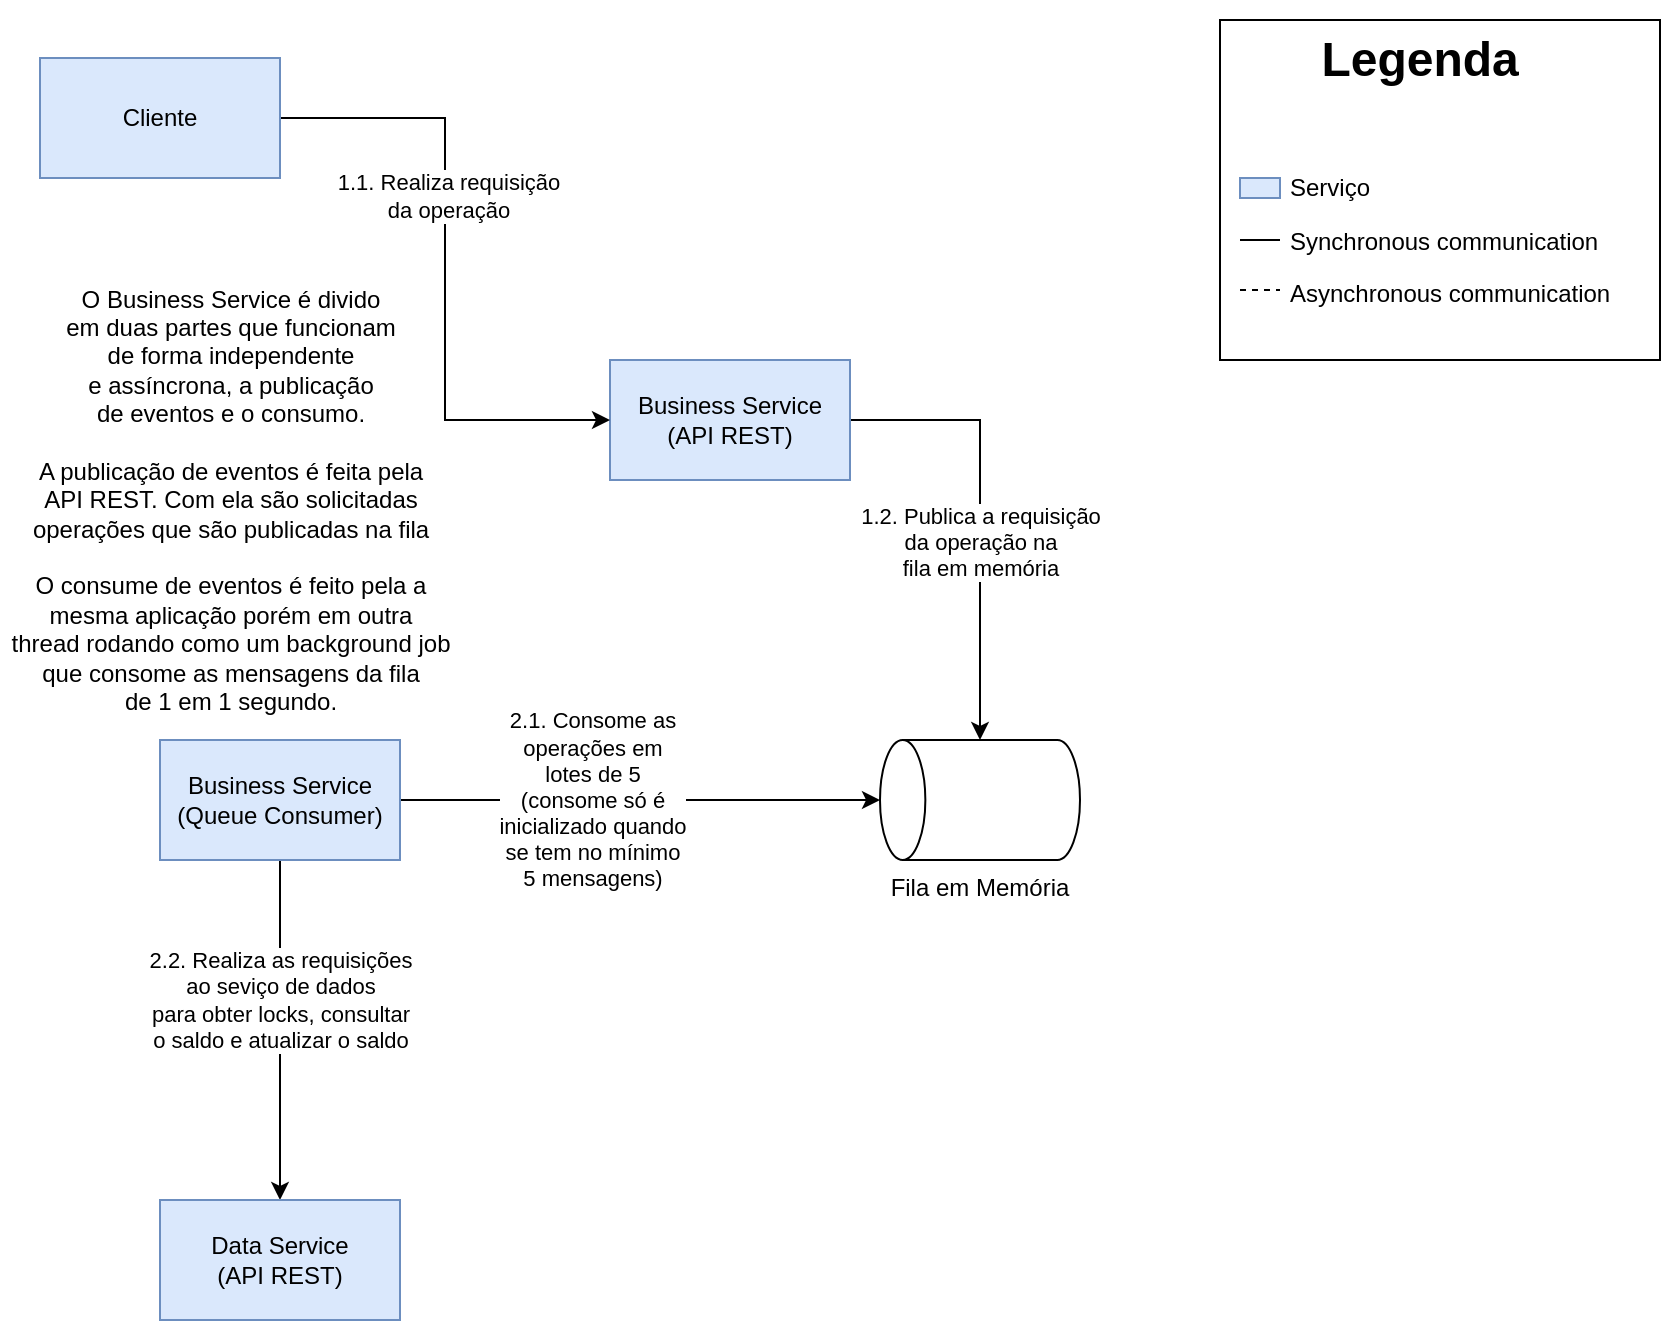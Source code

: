 <mxfile version="14.5.1" type="device" pages="5"><diagram id="gnNyah7D-q-ELYnymhDM" name="ServidorDeNegocio"><mxGraphModel dx="1422" dy="842" grid="1" gridSize="10" guides="1" tooltips="1" connect="1" arrows="1" fold="1" page="1" pageScale="1" pageWidth="850" pageHeight="1100" math="0" shadow="0"><root><mxCell id="0"/><mxCell id="1" parent="0"/><mxCell id="08qGWcn8zzRtLOGlDzQx-1" value="&lt;h1 style=&quot;text-align: center&quot;&gt;Legenda&lt;/h1&gt;&lt;p&gt;&lt;br&gt;&lt;/p&gt;&lt;p&gt;&amp;nbsp; &amp;nbsp; &amp;nbsp; &amp;nbsp; &amp;nbsp;Serviço&lt;/p&gt;&lt;p&gt;&amp;nbsp; &amp;nbsp; &amp;nbsp; &amp;nbsp; &amp;nbsp;Synchronous communication&lt;/p&gt;&lt;p&gt;&amp;nbsp; &amp;nbsp; &amp;nbsp; &amp;nbsp; &amp;nbsp;Asynchronous communication&lt;/p&gt;" style="text;html=1;fillColor=none;spacing=5;spacingTop=-20;whiteSpace=wrap;overflow=hidden;rounded=0;strokeColor=#000000;" vertex="1" parent="1"><mxGeometry x="610" y="30" width="220" height="170" as="geometry"/></mxCell><mxCell id="08qGWcn8zzRtLOGlDzQx-2" value="" style="rounded=0;whiteSpace=wrap;html=1;fillColor=#dae8fc;strokeColor=#6c8ebf;" vertex="1" parent="1"><mxGeometry x="620" y="109" width="20" height="10" as="geometry"/></mxCell><mxCell id="08qGWcn8zzRtLOGlDzQx-5" value="" style="endArrow=none;html=1;" edge="1" parent="1"><mxGeometry width="50" height="50" relative="1" as="geometry"><mxPoint x="620" y="140" as="sourcePoint"/><mxPoint x="640" y="140" as="targetPoint"/></mxGeometry></mxCell><mxCell id="08qGWcn8zzRtLOGlDzQx-6" value="" style="endArrow=none;html=1;dashed=1;" edge="1" parent="1"><mxGeometry width="50" height="50" relative="1" as="geometry"><mxPoint x="620" y="165" as="sourcePoint"/><mxPoint x="640" y="165" as="targetPoint"/></mxGeometry></mxCell><mxCell id="08qGWcn8zzRtLOGlDzQx-19" style="edgeStyle=orthogonalEdgeStyle;rounded=0;orthogonalLoop=1;jettySize=auto;html=1;" edge="1" parent="1" source="08qGWcn8zzRtLOGlDzQx-13" target="08qGWcn8zzRtLOGlDzQx-18"><mxGeometry relative="1" as="geometry"/></mxCell><mxCell id="08qGWcn8zzRtLOGlDzQx-25" value="1.2. Publica a requisição&lt;br&gt;da operação na&lt;br&gt;fila em memória" style="edgeLabel;html=1;align=center;verticalAlign=middle;resizable=0;points=[];" vertex="1" connectable="0" parent="08qGWcn8zzRtLOGlDzQx-19"><mxGeometry x="-0.134" y="-1" relative="1" as="geometry"><mxPoint x="0.97" y="27.76" as="offset"/></mxGeometry></mxCell><mxCell id="08qGWcn8zzRtLOGlDzQx-13" value="Business Service&lt;br&gt;(API REST)" style="rounded=0;whiteSpace=wrap;html=1;fillColor=#dae8fc;strokeColor=#6c8ebf;" vertex="1" parent="1"><mxGeometry x="305" y="200" width="120" height="60" as="geometry"/></mxCell><mxCell id="08qGWcn8zzRtLOGlDzQx-21" style="edgeStyle=orthogonalEdgeStyle;rounded=0;orthogonalLoop=1;jettySize=auto;html=1;entryX=0.5;entryY=0;entryDx=0;entryDy=0;entryPerimeter=0;" edge="1" parent="1" source="08qGWcn8zzRtLOGlDzQx-14" target="08qGWcn8zzRtLOGlDzQx-18"><mxGeometry relative="1" as="geometry"/></mxCell><mxCell id="08qGWcn8zzRtLOGlDzQx-26" value="2.1. Consome as&lt;br&gt;operações em&lt;br&gt;lotes de 5&lt;br&gt;(consome só é&lt;br&gt;inicializado quando&lt;br&gt;se tem no mínimo&lt;br&gt;5 mensagens)" style="edgeLabel;html=1;align=center;verticalAlign=middle;resizable=0;points=[];" vertex="1" connectable="0" parent="08qGWcn8zzRtLOGlDzQx-21"><mxGeometry x="-0.202" relative="1" as="geometry"><mxPoint as="offset"/></mxGeometry></mxCell><mxCell id="08qGWcn8zzRtLOGlDzQx-28" style="edgeStyle=orthogonalEdgeStyle;rounded=0;orthogonalLoop=1;jettySize=auto;html=1;" edge="1" parent="1" source="08qGWcn8zzRtLOGlDzQx-14" target="08qGWcn8zzRtLOGlDzQx-27"><mxGeometry relative="1" as="geometry"><Array as="points"><mxPoint x="140" y="530"/><mxPoint x="140" y="530"/></Array></mxGeometry></mxCell><mxCell id="08qGWcn8zzRtLOGlDzQx-29" value="2.2. Realiza as requisições&lt;br&gt;ao seviço de dados&lt;br&gt;para obter locks, consultar&lt;br&gt;o saldo e atualizar o saldo" style="edgeLabel;html=1;align=center;verticalAlign=middle;resizable=0;points=[];" vertex="1" connectable="0" parent="08qGWcn8zzRtLOGlDzQx-28"><mxGeometry x="-0.18" relative="1" as="geometry"><mxPoint as="offset"/></mxGeometry></mxCell><mxCell id="08qGWcn8zzRtLOGlDzQx-14" value="Business Service&lt;br&gt;(Queue Consumer)" style="rounded=0;whiteSpace=wrap;html=1;fillColor=#dae8fc;strokeColor=#6c8ebf;" vertex="1" parent="1"><mxGeometry x="80" y="390" width="120" height="60" as="geometry"/></mxCell><mxCell id="08qGWcn8zzRtLOGlDzQx-18" value="Fila em Memória" style="shape=cylinder3;whiteSpace=wrap;html=1;boundedLbl=1;backgroundOutline=1;size=11.341;rotation=0;labelPosition=center;verticalLabelPosition=bottom;align=center;verticalAlign=top;textDirection=ltr;horizontal=1;direction=north;" vertex="1" parent="1"><mxGeometry x="440" y="390" width="100" height="60" as="geometry"/></mxCell><mxCell id="08qGWcn8zzRtLOGlDzQx-23" style="edgeStyle=orthogonalEdgeStyle;rounded=0;orthogonalLoop=1;jettySize=auto;html=1;entryX=0;entryY=0.5;entryDx=0;entryDy=0;" edge="1" parent="1" source="08qGWcn8zzRtLOGlDzQx-22" target="08qGWcn8zzRtLOGlDzQx-13"><mxGeometry relative="1" as="geometry"/></mxCell><mxCell id="08qGWcn8zzRtLOGlDzQx-24" value="1.1. Realiza requisição&lt;br&gt;da operação" style="edgeLabel;html=1;align=center;verticalAlign=middle;resizable=0;points=[];" vertex="1" connectable="0" parent="08qGWcn8zzRtLOGlDzQx-23"><mxGeometry x="-0.233" y="1" relative="1" as="geometry"><mxPoint as="offset"/></mxGeometry></mxCell><mxCell id="08qGWcn8zzRtLOGlDzQx-22" value="Cliente" style="rounded=0;whiteSpace=wrap;html=1;fillColor=#dae8fc;strokeColor=#6c8ebf;" vertex="1" parent="1"><mxGeometry x="20" y="49" width="120" height="60" as="geometry"/></mxCell><mxCell id="08qGWcn8zzRtLOGlDzQx-27" value="Data Service&lt;br&gt;(API REST)" style="rounded=0;whiteSpace=wrap;html=1;fillColor=#dae8fc;strokeColor=#6c8ebf;" vertex="1" parent="1"><mxGeometry x="80" y="620" width="120" height="60" as="geometry"/></mxCell><mxCell id="08qGWcn8zzRtLOGlDzQx-31" value="O Business Service é divido&lt;br&gt;em duas partes que funcionam&lt;br&gt;de forma independente&lt;br&gt;e assíncrona, a publicação&lt;br&gt;de eventos e o consumo.&lt;br&gt;&lt;br&gt;A publicação de eventos é feita pela&lt;br&gt;API REST. Com ela são solicitadas&lt;br&gt;operações que são publicadas na fila&lt;br&gt;&lt;br&gt;O consume de eventos é feito pela a&lt;br&gt;mesma aplicação porém em outra&lt;br&gt;thread rodando como um background job&lt;br&gt;que consome as mensagens da fila&lt;br&gt;de 1 em 1 segundo." style="text;html=1;align=center;verticalAlign=middle;resizable=0;points=[];autosize=1;" vertex="1" parent="1"><mxGeometry y="160" width="230" height="220" as="geometry"/></mxCell></root></mxGraphModel></diagram><diagram id="-fK1ZQMGYgLlD1EOK5il" name="ServidorDeNegocio-ConsultaDeSaldo"><mxGraphModel dx="981" dy="581" grid="1" gridSize="10" guides="1" tooltips="1" connect="1" arrows="1" fold="1" page="1" pageScale="1" pageWidth="850" pageHeight="1100" math="0" shadow="0"><root><mxCell id="uoqC7HPjuXQGRR8dS-UY-0"/><mxCell id="uoqC7HPjuXQGRR8dS-UY-1" parent="uoqC7HPjuXQGRR8dS-UY-0"/><mxCell id="Wa3JWvsBv0hSAhroTbBe-0" value="&lt;h1 style=&quot;text-align: center&quot;&gt;Legenda&lt;/h1&gt;&lt;p&gt;&lt;br&gt;&lt;/p&gt;&lt;p&gt;&amp;nbsp; &amp;nbsp; &amp;nbsp; &amp;nbsp; &amp;nbsp;Serviço&lt;/p&gt;&lt;p&gt;&amp;nbsp; &amp;nbsp; &amp;nbsp; &amp;nbsp; &amp;nbsp;Synchronous communication&lt;/p&gt;&lt;p&gt;&amp;nbsp; &amp;nbsp; &amp;nbsp; &amp;nbsp; &amp;nbsp;Asynchronous communication&lt;/p&gt;" style="text;html=1;fillColor=none;spacing=5;spacingTop=-20;whiteSpace=wrap;overflow=hidden;rounded=0;strokeColor=#000000;" vertex="1" parent="uoqC7HPjuXQGRR8dS-UY-1"><mxGeometry x="530" y="370" width="220" height="170" as="geometry"/></mxCell><mxCell id="Wa3JWvsBv0hSAhroTbBe-1" value="" style="rounded=0;whiteSpace=wrap;html=1;fillColor=#dae8fc;strokeColor=#6c8ebf;" vertex="1" parent="uoqC7HPjuXQGRR8dS-UY-1"><mxGeometry x="540" y="449" width="20" height="10" as="geometry"/></mxCell><mxCell id="Wa3JWvsBv0hSAhroTbBe-2" value="" style="endArrow=none;html=1;" edge="1" parent="uoqC7HPjuXQGRR8dS-UY-1"><mxGeometry width="50" height="50" relative="1" as="geometry"><mxPoint x="540" y="480" as="sourcePoint"/><mxPoint x="560" y="480" as="targetPoint"/></mxGeometry></mxCell><mxCell id="Wa3JWvsBv0hSAhroTbBe-3" value="" style="endArrow=none;html=1;dashed=1;" edge="1" parent="uoqC7HPjuXQGRR8dS-UY-1"><mxGeometry width="50" height="50" relative="1" as="geometry"><mxPoint x="540" y="505" as="sourcePoint"/><mxPoint x="560" y="505" as="targetPoint"/></mxGeometry></mxCell><mxCell id="Wa3JWvsBv0hSAhroTbBe-18" style="edgeStyle=orthogonalEdgeStyle;rounded=0;orthogonalLoop=1;jettySize=auto;html=1;" edge="1" parent="uoqC7HPjuXQGRR8dS-UY-1" source="Wa3JWvsBv0hSAhroTbBe-6" target="Wa3JWvsBv0hSAhroTbBe-16"><mxGeometry relative="1" as="geometry"/></mxCell><mxCell id="Wa3JWvsBv0hSAhroTbBe-19" value="1.2 Realiza uma requisição&lt;br&gt;para consultar o saldo&lt;br&gt;no servidor de dados" style="edgeLabel;html=1;align=center;verticalAlign=middle;resizable=0;points=[];" vertex="1" connectable="0" parent="Wa3JWvsBv0hSAhroTbBe-18"><mxGeometry x="-0.34" y="3" relative="1" as="geometry"><mxPoint x="-3" y="14" as="offset"/></mxGeometry></mxCell><mxCell id="Wa3JWvsBv0hSAhroTbBe-6" value="Business Service&lt;br&gt;(API REST)" style="rounded=0;whiteSpace=wrap;html=1;fillColor=#dae8fc;strokeColor=#6c8ebf;" vertex="1" parent="uoqC7HPjuXQGRR8dS-UY-1"><mxGeometry x="190" y="561" width="120" height="60" as="geometry"/></mxCell><mxCell id="Wa3JWvsBv0hSAhroTbBe-13" style="edgeStyle=orthogonalEdgeStyle;rounded=0;orthogonalLoop=1;jettySize=auto;html=1;entryX=0.5;entryY=0;entryDx=0;entryDy=0;" edge="1" parent="uoqC7HPjuXQGRR8dS-UY-1" source="Wa3JWvsBv0hSAhroTbBe-15" target="Wa3JWvsBv0hSAhroTbBe-6"><mxGeometry relative="1" as="geometry"/></mxCell><mxCell id="Wa3JWvsBv0hSAhroTbBe-14" value="1.1. Realiza requisição&lt;br&gt;da operação" style="edgeLabel;html=1;align=center;verticalAlign=middle;resizable=0;points=[];" vertex="1" connectable="0" parent="Wa3JWvsBv0hSAhroTbBe-13"><mxGeometry x="-0.233" y="1" relative="1" as="geometry"><mxPoint as="offset"/></mxGeometry></mxCell><mxCell id="Wa3JWvsBv0hSAhroTbBe-15" value="Cliente" style="rounded=0;whiteSpace=wrap;html=1;fillColor=#dae8fc;strokeColor=#6c8ebf;" vertex="1" parent="uoqC7HPjuXQGRR8dS-UY-1"><mxGeometry x="190" y="389" width="120" height="60" as="geometry"/></mxCell><mxCell id="Wa3JWvsBv0hSAhroTbBe-16" value="Data Service&lt;br&gt;(API REST)" style="rounded=0;whiteSpace=wrap;html=1;fillColor=#dae8fc;strokeColor=#6c8ebf;" vertex="1" parent="uoqC7HPjuXQGRR8dS-UY-1"><mxGeometry x="190" y="731" width="120" height="60" as="geometry"/></mxCell></root></mxGraphModel></diagram><diagram id="HmUs2aOmXZNG_sOORiv_" name="ServidorDeNegocio-Deposito"><mxGraphModel dx="1422" dy="842" grid="1" gridSize="10" guides="1" tooltips="1" connect="1" arrows="1" fold="1" page="1" pageScale="1" pageWidth="850" pageHeight="1100" math="0" shadow="0"><root><mxCell id="LlZsPvCs_kgEcLi4xLOd-0"/><mxCell id="LlZsPvCs_kgEcLi4xLOd-1" parent="LlZsPvCs_kgEcLi4xLOd-0"/><mxCell id="LlZsPvCs_kgEcLi4xLOd-2" value="&lt;h1 style=&quot;text-align: center&quot;&gt;Legenda&lt;/h1&gt;&lt;p&gt;&lt;br&gt;&lt;/p&gt;&lt;p&gt;&amp;nbsp; &amp;nbsp; &amp;nbsp; &amp;nbsp; &amp;nbsp;Serviço&lt;/p&gt;&lt;p&gt;&amp;nbsp; &amp;nbsp; &amp;nbsp; &amp;nbsp; &amp;nbsp;Synchronous communication&lt;/p&gt;&lt;p&gt;&amp;nbsp; &amp;nbsp; &amp;nbsp; &amp;nbsp; &amp;nbsp;Asynchronous communication&lt;/p&gt;" style="text;html=1;fillColor=none;spacing=5;spacingTop=-20;whiteSpace=wrap;overflow=hidden;rounded=0;strokeColor=#000000;" vertex="1" parent="LlZsPvCs_kgEcLi4xLOd-1"><mxGeometry x="610" y="30" width="220" height="170" as="geometry"/></mxCell><mxCell id="LlZsPvCs_kgEcLi4xLOd-3" value="" style="rounded=0;whiteSpace=wrap;html=1;fillColor=#dae8fc;strokeColor=#6c8ebf;" vertex="1" parent="LlZsPvCs_kgEcLi4xLOd-1"><mxGeometry x="620" y="109" width="20" height="10" as="geometry"/></mxCell><mxCell id="LlZsPvCs_kgEcLi4xLOd-4" value="" style="endArrow=none;html=1;" edge="1" parent="LlZsPvCs_kgEcLi4xLOd-1"><mxGeometry width="50" height="50" relative="1" as="geometry"><mxPoint x="620" y="140" as="sourcePoint"/><mxPoint x="640" y="140" as="targetPoint"/></mxGeometry></mxCell><mxCell id="LlZsPvCs_kgEcLi4xLOd-5" value="" style="endArrow=none;html=1;dashed=1;" edge="1" parent="LlZsPvCs_kgEcLi4xLOd-1"><mxGeometry width="50" height="50" relative="1" as="geometry"><mxPoint x="620" y="165" as="sourcePoint"/><mxPoint x="640" y="165" as="targetPoint"/></mxGeometry></mxCell><mxCell id="LlZsPvCs_kgEcLi4xLOd-6" style="edgeStyle=orthogonalEdgeStyle;rounded=0;orthogonalLoop=1;jettySize=auto;html=1;" edge="1" parent="LlZsPvCs_kgEcLi4xLOd-1" source="LlZsPvCs_kgEcLi4xLOd-8" target="LlZsPvCs_kgEcLi4xLOd-14"><mxGeometry relative="1" as="geometry"/></mxCell><mxCell id="LlZsPvCs_kgEcLi4xLOd-7" value="1.2. Publica a requisição&lt;br&gt;de depósito na&lt;br&gt;fila em memória" style="edgeLabel;html=1;align=center;verticalAlign=middle;resizable=0;points=[];" vertex="1" connectable="0" parent="LlZsPvCs_kgEcLi4xLOd-6"><mxGeometry x="-0.134" y="-1" relative="1" as="geometry"><mxPoint x="0.97" y="27.76" as="offset"/></mxGeometry></mxCell><mxCell id="LlZsPvCs_kgEcLi4xLOd-8" value="Business Service&lt;br&gt;(API REST)" style="rounded=0;whiteSpace=wrap;html=1;fillColor=#dae8fc;strokeColor=#6c8ebf;" vertex="1" parent="LlZsPvCs_kgEcLi4xLOd-1"><mxGeometry x="305" y="200" width="120" height="60" as="geometry"/></mxCell><mxCell id="LlZsPvCs_kgEcLi4xLOd-9" style="edgeStyle=orthogonalEdgeStyle;rounded=0;orthogonalLoop=1;jettySize=auto;html=1;entryX=0.5;entryY=0;entryDx=0;entryDy=0;entryPerimeter=0;" edge="1" parent="LlZsPvCs_kgEcLi4xLOd-1" source="LlZsPvCs_kgEcLi4xLOd-13" target="LlZsPvCs_kgEcLi4xLOd-14"><mxGeometry relative="1" as="geometry"/></mxCell><mxCell id="LlZsPvCs_kgEcLi4xLOd-10" value="2.1. Consome a operação&lt;br&gt;de depósito" style="edgeLabel;html=1;align=center;verticalAlign=middle;resizable=0;points=[];" vertex="1" connectable="0" parent="LlZsPvCs_kgEcLi4xLOd-9"><mxGeometry x="-0.202" relative="1" as="geometry"><mxPoint x="24.17" as="offset"/></mxGeometry></mxCell><mxCell id="LlZsPvCs_kgEcLi4xLOd-11" style="edgeStyle=orthogonalEdgeStyle;rounded=0;orthogonalLoop=1;jettySize=auto;html=1;" edge="1" parent="LlZsPvCs_kgEcLi4xLOd-1" source="LlZsPvCs_kgEcLi4xLOd-13" target="LlZsPvCs_kgEcLi4xLOd-18"><mxGeometry relative="1" as="geometry"><Array as="points"><mxPoint x="140" y="530"/><mxPoint x="140" y="530"/></Array></mxGeometry></mxCell><mxCell id="LlZsPvCs_kgEcLi4xLOd-12" value="2.2. Obtém o lock da conta" style="edgeLabel;html=1;align=center;verticalAlign=middle;resizable=0;points=[];" vertex="1" connectable="0" parent="LlZsPvCs_kgEcLi4xLOd-11"><mxGeometry x="-0.18" relative="1" as="geometry"><mxPoint y="-20" as="offset"/></mxGeometry></mxCell><mxCell id="LlZsPvCs_kgEcLi4xLOd-13" value="Business Service&lt;br&gt;(Queue Consumer)" style="rounded=0;whiteSpace=wrap;html=1;fillColor=#dae8fc;strokeColor=#6c8ebf;" vertex="1" parent="LlZsPvCs_kgEcLi4xLOd-1"><mxGeometry x="80" y="390" width="120" height="60" as="geometry"/></mxCell><mxCell id="LlZsPvCs_kgEcLi4xLOd-14" value="Fila em Memória" style="shape=cylinder3;whiteSpace=wrap;html=1;boundedLbl=1;backgroundOutline=1;size=11.341;rotation=0;labelPosition=center;verticalLabelPosition=bottom;align=center;verticalAlign=top;textDirection=ltr;horizontal=1;direction=north;" vertex="1" parent="LlZsPvCs_kgEcLi4xLOd-1"><mxGeometry x="440" y="390" width="100" height="60" as="geometry"/></mxCell><mxCell id="LlZsPvCs_kgEcLi4xLOd-15" style="edgeStyle=orthogonalEdgeStyle;rounded=0;orthogonalLoop=1;jettySize=auto;html=1;entryX=0.5;entryY=0;entryDx=0;entryDy=0;" edge="1" parent="LlZsPvCs_kgEcLi4xLOd-1" source="LlZsPvCs_kgEcLi4xLOd-17" target="LlZsPvCs_kgEcLi4xLOd-8"><mxGeometry relative="1" as="geometry"/></mxCell><mxCell id="LlZsPvCs_kgEcLi4xLOd-16" value="1.1. Realiza requisição&lt;br&gt;de depósito" style="edgeLabel;html=1;align=center;verticalAlign=middle;resizable=0;points=[];" vertex="1" connectable="0" parent="LlZsPvCs_kgEcLi4xLOd-15"><mxGeometry x="-0.233" y="1" relative="1" as="geometry"><mxPoint as="offset"/></mxGeometry></mxCell><mxCell id="LlZsPvCs_kgEcLi4xLOd-17" value="Cliente" style="rounded=0;whiteSpace=wrap;html=1;fillColor=#dae8fc;strokeColor=#6c8ebf;" vertex="1" parent="LlZsPvCs_kgEcLi4xLOd-1"><mxGeometry x="305" y="20" width="120" height="60" as="geometry"/></mxCell><mxCell id="LlZsPvCs_kgEcLi4xLOd-18" value="Data Service&lt;br&gt;(API REST)" style="rounded=0;whiteSpace=wrap;html=1;fillColor=#dae8fc;strokeColor=#6c8ebf;" vertex="1" parent="LlZsPvCs_kgEcLi4xLOd-1"><mxGeometry x="80" y="620" width="120" height="60" as="geometry"/></mxCell><mxCell id="LlZsPvCs_kgEcLi4xLOd-19" value="2.3. Atualiza o saldo" style="edgeLabel;html=1;align=center;verticalAlign=middle;resizable=0;points=[];" vertex="1" connectable="0" parent="LlZsPvCs_kgEcLi4xLOd-1"><mxGeometry x="140" y="540" as="geometry"/></mxCell><mxCell id="LlZsPvCs_kgEcLi4xLOd-20" value="2.4. Libera o lock da conta" style="edgeLabel;html=1;align=center;verticalAlign=middle;resizable=0;points=[];" vertex="1" connectable="0" parent="LlZsPvCs_kgEcLi4xLOd-1"><mxGeometry x="140" y="570" as="geometry"/></mxCell></root></mxGraphModel></diagram><diagram id="WiP1U_ia8c5eBv0l7Q9d" name="ServidorDeNegocio-Saque"><mxGraphModel dx="1422" dy="842" grid="1" gridSize="10" guides="1" tooltips="1" connect="1" arrows="1" fold="1" page="1" pageScale="1" pageWidth="850" pageHeight="1100" math="0" shadow="0"><root><mxCell id="Liaqg0aPGxPwotgiJN9R-0"/><mxCell id="Liaqg0aPGxPwotgiJN9R-1" parent="Liaqg0aPGxPwotgiJN9R-0"/><mxCell id="Liaqg0aPGxPwotgiJN9R-2" value="&lt;h1 style=&quot;text-align: center&quot;&gt;Legenda&lt;/h1&gt;&lt;p&gt;&lt;br&gt;&lt;/p&gt;&lt;p&gt;&amp;nbsp; &amp;nbsp; &amp;nbsp; &amp;nbsp; &amp;nbsp;Serviço&lt;/p&gt;&lt;p&gt;&amp;nbsp; &amp;nbsp; &amp;nbsp; &amp;nbsp; &amp;nbsp;Synchronous communication&lt;/p&gt;&lt;p&gt;&amp;nbsp; &amp;nbsp; &amp;nbsp; &amp;nbsp; &amp;nbsp;Asynchronous communication&lt;/p&gt;" style="text;html=1;fillColor=none;spacing=5;spacingTop=-20;whiteSpace=wrap;overflow=hidden;rounded=0;strokeColor=#000000;" vertex="1" parent="Liaqg0aPGxPwotgiJN9R-1"><mxGeometry x="610" y="30" width="220" height="170" as="geometry"/></mxCell><mxCell id="Liaqg0aPGxPwotgiJN9R-3" value="" style="rounded=0;whiteSpace=wrap;html=1;fillColor=#dae8fc;strokeColor=#6c8ebf;" vertex="1" parent="Liaqg0aPGxPwotgiJN9R-1"><mxGeometry x="620" y="109" width="20" height="10" as="geometry"/></mxCell><mxCell id="Liaqg0aPGxPwotgiJN9R-4" value="" style="endArrow=none;html=1;" edge="1" parent="Liaqg0aPGxPwotgiJN9R-1"><mxGeometry width="50" height="50" relative="1" as="geometry"><mxPoint x="620" y="140" as="sourcePoint"/><mxPoint x="640" y="140" as="targetPoint"/></mxGeometry></mxCell><mxCell id="Liaqg0aPGxPwotgiJN9R-5" value="" style="endArrow=none;html=1;dashed=1;" edge="1" parent="Liaqg0aPGxPwotgiJN9R-1"><mxGeometry width="50" height="50" relative="1" as="geometry"><mxPoint x="620" y="165" as="sourcePoint"/><mxPoint x="640" y="165" as="targetPoint"/></mxGeometry></mxCell><mxCell id="Liaqg0aPGxPwotgiJN9R-6" style="edgeStyle=orthogonalEdgeStyle;rounded=0;orthogonalLoop=1;jettySize=auto;html=1;" edge="1" parent="Liaqg0aPGxPwotgiJN9R-1" source="Liaqg0aPGxPwotgiJN9R-8" target="Liaqg0aPGxPwotgiJN9R-14"><mxGeometry relative="1" as="geometry"/></mxCell><mxCell id="Liaqg0aPGxPwotgiJN9R-7" value="1.2. Publica a requisição&lt;br&gt;de saque na&lt;br&gt;fila em memória" style="edgeLabel;html=1;align=center;verticalAlign=middle;resizable=0;points=[];" vertex="1" connectable="0" parent="Liaqg0aPGxPwotgiJN9R-6"><mxGeometry x="-0.134" y="-1" relative="1" as="geometry"><mxPoint x="0.97" y="27.76" as="offset"/></mxGeometry></mxCell><mxCell id="Liaqg0aPGxPwotgiJN9R-8" value="Business Service&lt;br&gt;(API REST)" style="rounded=0;whiteSpace=wrap;html=1;fillColor=#dae8fc;strokeColor=#6c8ebf;" vertex="1" parent="Liaqg0aPGxPwotgiJN9R-1"><mxGeometry x="305" y="200" width="120" height="60" as="geometry"/></mxCell><mxCell id="Liaqg0aPGxPwotgiJN9R-9" style="edgeStyle=orthogonalEdgeStyle;rounded=0;orthogonalLoop=1;jettySize=auto;html=1;entryX=0.5;entryY=0;entryDx=0;entryDy=0;entryPerimeter=0;" edge="1" parent="Liaqg0aPGxPwotgiJN9R-1" source="Liaqg0aPGxPwotgiJN9R-13" target="Liaqg0aPGxPwotgiJN9R-14"><mxGeometry relative="1" as="geometry"/></mxCell><mxCell id="Liaqg0aPGxPwotgiJN9R-10" value="2.1. Consome a operação&lt;br&gt;de saque" style="edgeLabel;html=1;align=center;verticalAlign=middle;resizable=0;points=[];" vertex="1" connectable="0" parent="Liaqg0aPGxPwotgiJN9R-9"><mxGeometry x="-0.202" relative="1" as="geometry"><mxPoint x="24.17" as="offset"/></mxGeometry></mxCell><mxCell id="Liaqg0aPGxPwotgiJN9R-11" style="edgeStyle=orthogonalEdgeStyle;rounded=0;orthogonalLoop=1;jettySize=auto;html=1;" edge="1" parent="Liaqg0aPGxPwotgiJN9R-1" source="Liaqg0aPGxPwotgiJN9R-13" target="Liaqg0aPGxPwotgiJN9R-18"><mxGeometry relative="1" as="geometry"><Array as="points"><mxPoint x="140" y="530"/><mxPoint x="140" y="530"/></Array></mxGeometry></mxCell><mxCell id="Liaqg0aPGxPwotgiJN9R-12" value="2.2. Obtém o lock da conta" style="edgeLabel;html=1;align=center;verticalAlign=middle;resizable=0;points=[];" vertex="1" connectable="0" parent="Liaqg0aPGxPwotgiJN9R-11"><mxGeometry x="-0.18" relative="1" as="geometry"><mxPoint y="-20" as="offset"/></mxGeometry></mxCell><mxCell id="Liaqg0aPGxPwotgiJN9R-13" value="Business Service&lt;br&gt;(Queue Consumer)" style="rounded=0;whiteSpace=wrap;html=1;fillColor=#dae8fc;strokeColor=#6c8ebf;" vertex="1" parent="Liaqg0aPGxPwotgiJN9R-1"><mxGeometry x="80" y="390" width="120" height="60" as="geometry"/></mxCell><mxCell id="Liaqg0aPGxPwotgiJN9R-14" value="Fila em Memória" style="shape=cylinder3;whiteSpace=wrap;html=1;boundedLbl=1;backgroundOutline=1;size=11.341;rotation=0;labelPosition=center;verticalLabelPosition=bottom;align=center;verticalAlign=top;textDirection=ltr;horizontal=1;direction=north;" vertex="1" parent="Liaqg0aPGxPwotgiJN9R-1"><mxGeometry x="440" y="390" width="100" height="60" as="geometry"/></mxCell><mxCell id="Liaqg0aPGxPwotgiJN9R-15" style="edgeStyle=orthogonalEdgeStyle;rounded=0;orthogonalLoop=1;jettySize=auto;html=1;entryX=0.5;entryY=0;entryDx=0;entryDy=0;" edge="1" parent="Liaqg0aPGxPwotgiJN9R-1" source="Liaqg0aPGxPwotgiJN9R-17" target="Liaqg0aPGxPwotgiJN9R-8"><mxGeometry relative="1" as="geometry"/></mxCell><mxCell id="Liaqg0aPGxPwotgiJN9R-16" value="1.1. Realiza requisição&lt;br&gt;de saque" style="edgeLabel;html=1;align=center;verticalAlign=middle;resizable=0;points=[];" vertex="1" connectable="0" parent="Liaqg0aPGxPwotgiJN9R-15"><mxGeometry x="-0.233" y="1" relative="1" as="geometry"><mxPoint as="offset"/></mxGeometry></mxCell><mxCell id="Liaqg0aPGxPwotgiJN9R-17" value="Cliente" style="rounded=0;whiteSpace=wrap;html=1;fillColor=#dae8fc;strokeColor=#6c8ebf;" vertex="1" parent="Liaqg0aPGxPwotgiJN9R-1"><mxGeometry x="305" y="20" width="120" height="60" as="geometry"/></mxCell><mxCell id="Liaqg0aPGxPwotgiJN9R-18" value="Data Service&lt;br&gt;(API REST)" style="rounded=0;whiteSpace=wrap;html=1;fillColor=#dae8fc;strokeColor=#6c8ebf;" vertex="1" parent="Liaqg0aPGxPwotgiJN9R-1"><mxGeometry x="80" y="620" width="120" height="60" as="geometry"/></mxCell><mxCell id="Liaqg0aPGxPwotgiJN9R-19" value="2.3. Atualiza o saldo" style="edgeLabel;html=1;align=center;verticalAlign=middle;resizable=0;points=[];" vertex="1" connectable="0" parent="Liaqg0aPGxPwotgiJN9R-1"><mxGeometry x="140" y="540" as="geometry"/></mxCell><mxCell id="Liaqg0aPGxPwotgiJN9R-20" value="2.4. Libera o lock da conta" style="edgeLabel;html=1;align=center;verticalAlign=middle;resizable=0;points=[];" vertex="1" connectable="0" parent="Liaqg0aPGxPwotgiJN9R-1"><mxGeometry x="140" y="570" as="geometry"/></mxCell></root></mxGraphModel></diagram><diagram id="DNf9LGjmUWjkCZl9kW1Y" name="ServidorDeNegocio-Transferencia"><mxGraphModel dx="1422" dy="842" grid="1" gridSize="10" guides="1" tooltips="1" connect="1" arrows="1" fold="1" page="1" pageScale="1" pageWidth="850" pageHeight="1100" math="0" shadow="0"><root><mxCell id="chxkvmHk3Pr192Ww6w08-0"/><mxCell id="chxkvmHk3Pr192Ww6w08-1" parent="chxkvmHk3Pr192Ww6w08-0"/><mxCell id="chxkvmHk3Pr192Ww6w08-2" value="&lt;h1 style=&quot;text-align: center&quot;&gt;Legenda&lt;/h1&gt;&lt;p&gt;&lt;br&gt;&lt;/p&gt;&lt;p&gt;&amp;nbsp; &amp;nbsp; &amp;nbsp; &amp;nbsp; &amp;nbsp;Serviço&lt;/p&gt;&lt;p&gt;&amp;nbsp; &amp;nbsp; &amp;nbsp; &amp;nbsp; &amp;nbsp;Synchronous communication&lt;/p&gt;&lt;p&gt;&amp;nbsp; &amp;nbsp; &amp;nbsp; &amp;nbsp; &amp;nbsp;Asynchronous communication&lt;/p&gt;" style="text;html=1;fillColor=none;spacing=5;spacingTop=-20;whiteSpace=wrap;overflow=hidden;rounded=0;strokeColor=#000000;" vertex="1" parent="chxkvmHk3Pr192Ww6w08-1"><mxGeometry x="610" y="30" width="220" height="170" as="geometry"/></mxCell><mxCell id="chxkvmHk3Pr192Ww6w08-3" value="" style="rounded=0;whiteSpace=wrap;html=1;fillColor=#dae8fc;strokeColor=#6c8ebf;" vertex="1" parent="chxkvmHk3Pr192Ww6w08-1"><mxGeometry x="620" y="109" width="20" height="10" as="geometry"/></mxCell><mxCell id="chxkvmHk3Pr192Ww6w08-4" value="" style="endArrow=none;html=1;" edge="1" parent="chxkvmHk3Pr192Ww6w08-1"><mxGeometry width="50" height="50" relative="1" as="geometry"><mxPoint x="620" y="140" as="sourcePoint"/><mxPoint x="640" y="140" as="targetPoint"/></mxGeometry></mxCell><mxCell id="chxkvmHk3Pr192Ww6w08-5" value="" style="endArrow=none;html=1;dashed=1;" edge="1" parent="chxkvmHk3Pr192Ww6w08-1"><mxGeometry width="50" height="50" relative="1" as="geometry"><mxPoint x="620" y="165" as="sourcePoint"/><mxPoint x="640" y="165" as="targetPoint"/></mxGeometry></mxCell><mxCell id="chxkvmHk3Pr192Ww6w08-6" style="edgeStyle=orthogonalEdgeStyle;rounded=0;orthogonalLoop=1;jettySize=auto;html=1;" edge="1" parent="chxkvmHk3Pr192Ww6w08-1" source="chxkvmHk3Pr192Ww6w08-8" target="chxkvmHk3Pr192Ww6w08-14"><mxGeometry relative="1" as="geometry"/></mxCell><mxCell id="chxkvmHk3Pr192Ww6w08-7" value="1.2. Publica a requisição&lt;br&gt;de transferencia na&lt;br&gt;fila em memória" style="edgeLabel;html=1;align=center;verticalAlign=middle;resizable=0;points=[];" vertex="1" connectable="0" parent="chxkvmHk3Pr192Ww6w08-6"><mxGeometry x="-0.134" y="-1" relative="1" as="geometry"><mxPoint x="0.97" y="27.76" as="offset"/></mxGeometry></mxCell><mxCell id="chxkvmHk3Pr192Ww6w08-8" value="Business Service&lt;br&gt;(API REST)" style="rounded=0;whiteSpace=wrap;html=1;fillColor=#dae8fc;strokeColor=#6c8ebf;" vertex="1" parent="chxkvmHk3Pr192Ww6w08-1"><mxGeometry x="305" y="200" width="120" height="60" as="geometry"/></mxCell><mxCell id="chxkvmHk3Pr192Ww6w08-9" style="edgeStyle=orthogonalEdgeStyle;rounded=0;orthogonalLoop=1;jettySize=auto;html=1;entryX=0.5;entryY=0;entryDx=0;entryDy=0;entryPerimeter=0;" edge="1" parent="chxkvmHk3Pr192Ww6w08-1" source="chxkvmHk3Pr192Ww6w08-13" target="chxkvmHk3Pr192Ww6w08-14"><mxGeometry relative="1" as="geometry"/></mxCell><mxCell id="chxkvmHk3Pr192Ww6w08-10" value="2.1. Consome a operação&lt;br&gt;de transferencia" style="edgeLabel;html=1;align=center;verticalAlign=middle;resizable=0;points=[];" vertex="1" connectable="0" parent="chxkvmHk3Pr192Ww6w08-9"><mxGeometry x="-0.202" relative="1" as="geometry"><mxPoint x="24.17" as="offset"/></mxGeometry></mxCell><mxCell id="chxkvmHk3Pr192Ww6w08-11" style="edgeStyle=orthogonalEdgeStyle;rounded=0;orthogonalLoop=1;jettySize=auto;html=1;" edge="1" parent="chxkvmHk3Pr192Ww6w08-1" source="chxkvmHk3Pr192Ww6w08-13" target="chxkvmHk3Pr192Ww6w08-18"><mxGeometry relative="1" as="geometry"><Array as="points"><mxPoint x="140" y="530"/><mxPoint x="140" y="530"/></Array></mxGeometry></mxCell><mxCell id="chxkvmHk3Pr192Ww6w08-12" value="2.2. Obtém o lock das contas&lt;br&gt;de débito e crédito" style="edgeLabel;html=1;align=center;verticalAlign=middle;resizable=0;points=[];" vertex="1" connectable="0" parent="chxkvmHk3Pr192Ww6w08-11"><mxGeometry x="-0.18" relative="1" as="geometry"><mxPoint y="-40" as="offset"/></mxGeometry></mxCell><mxCell id="chxkvmHk3Pr192Ww6w08-13" value="Business Service&lt;br&gt;(Queue Consumer)" style="rounded=0;whiteSpace=wrap;html=1;fillColor=#dae8fc;strokeColor=#6c8ebf;" vertex="1" parent="chxkvmHk3Pr192Ww6w08-1"><mxGeometry x="80" y="390" width="120" height="60" as="geometry"/></mxCell><mxCell id="chxkvmHk3Pr192Ww6w08-14" value="Fila em Memória" style="shape=cylinder3;whiteSpace=wrap;html=1;boundedLbl=1;backgroundOutline=1;size=11.341;rotation=0;labelPosition=center;verticalLabelPosition=bottom;align=center;verticalAlign=top;textDirection=ltr;horizontal=1;direction=north;" vertex="1" parent="chxkvmHk3Pr192Ww6w08-1"><mxGeometry x="440" y="390" width="100" height="60" as="geometry"/></mxCell><mxCell id="chxkvmHk3Pr192Ww6w08-15" style="edgeStyle=orthogonalEdgeStyle;rounded=0;orthogonalLoop=1;jettySize=auto;html=1;entryX=0.5;entryY=0;entryDx=0;entryDy=0;" edge="1" parent="chxkvmHk3Pr192Ww6w08-1" source="chxkvmHk3Pr192Ww6w08-17" target="chxkvmHk3Pr192Ww6w08-8"><mxGeometry relative="1" as="geometry"/></mxCell><mxCell id="chxkvmHk3Pr192Ww6w08-16" value="1.1. Realiza requisição&lt;br&gt;de transferencia" style="edgeLabel;html=1;align=center;verticalAlign=middle;resizable=0;points=[];" vertex="1" connectable="0" parent="chxkvmHk3Pr192Ww6w08-15"><mxGeometry x="-0.233" y="1" relative="1" as="geometry"><mxPoint as="offset"/></mxGeometry></mxCell><mxCell id="chxkvmHk3Pr192Ww6w08-17" value="Cliente" style="rounded=0;whiteSpace=wrap;html=1;fillColor=#dae8fc;strokeColor=#6c8ebf;" vertex="1" parent="chxkvmHk3Pr192Ww6w08-1"><mxGeometry x="305" y="20" width="120" height="60" as="geometry"/></mxCell><mxCell id="chxkvmHk3Pr192Ww6w08-18" value="Data Service&lt;br&gt;(API REST)" style="rounded=0;whiteSpace=wrap;html=1;fillColor=#dae8fc;strokeColor=#6c8ebf;" vertex="1" parent="chxkvmHk3Pr192Ww6w08-1"><mxGeometry x="80" y="620" width="120" height="60" as="geometry"/></mxCell><mxCell id="chxkvmHk3Pr192Ww6w08-19" value="2.3. Atualiza o saldo&lt;br&gt;das contas de débito&lt;br&gt;e crédito" style="edgeLabel;html=1;align=center;verticalAlign=middle;resizable=0;points=[];" vertex="1" connectable="0" parent="chxkvmHk3Pr192Ww6w08-1"><mxGeometry x="140" y="540" as="geometry"/></mxCell><mxCell id="chxkvmHk3Pr192Ww6w08-20" value="2.4. Libera o lock das contas&lt;br&gt;de crédito e débito" style="edgeLabel;html=1;align=center;verticalAlign=middle;resizable=0;points=[];" vertex="1" connectable="0" parent="chxkvmHk3Pr192Ww6w08-1"><mxGeometry x="140" y="580" as="geometry"/></mxCell></root></mxGraphModel></diagram></mxfile>